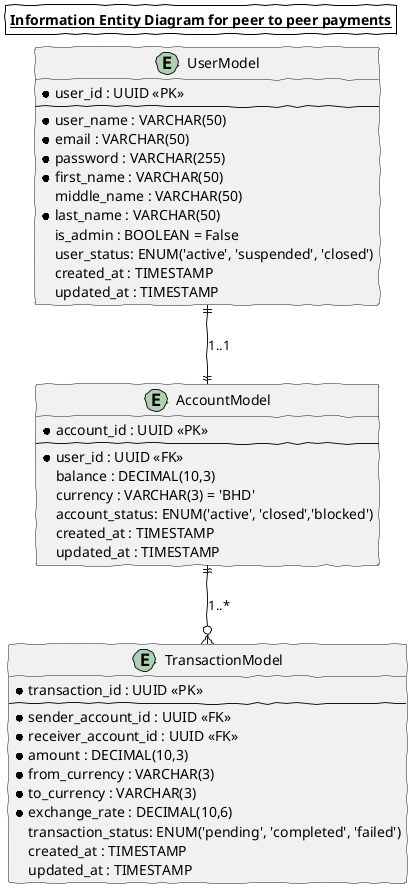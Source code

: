@startuml InformationEntityDiagram
skinparam handwritten true
skinparam titleBorder 1
skinparam titleBorderColor black
title **<u>Information Entity Diagram for peer to peer payments</u>**

entity UserModel{
    *user_id : UUID <<PK>>
    --
    *user_name : VARCHAR(50)
    *email : VARCHAR(50)
    *password : VARCHAR(255)
    *first_name : VARCHAR(50)
    middle_name : VARCHAR(50)
    *last_name : VARCHAR(50)
    is_admin : BOOLEAN = False
    user_status: ENUM('active', 'suspended', 'closed')
    created_at : TIMESTAMP
    updated_at : TIMESTAMP
}

entity AccountModel{
    *account_id : UUID <<PK>>
    --
    *user_id : UUID <<FK>>
    balance : DECIMAL(10,3)
    currency : VARCHAR(3) = 'BHD'
    account_status: ENUM('active', 'closed','blocked')
    created_at : TIMESTAMP
    updated_at : TIMESTAMP
}

entity TransactionModel{
    *transaction_id : UUID <<PK>>
    --
    *sender_account_id : UUID <<FK>>
    *receiver_account_id : UUID <<FK>>
    *amount : DECIMAL(10,3)
    *from_currency : VARCHAR(3)
    *to_currency : VARCHAR(3)
    *exchange_rate : DECIMAL(10,6)
    transaction_status: ENUM('pending', 'completed', 'failed')
    created_at : TIMESTAMP
    updated_at : TIMESTAMP
}

UserModel ||--|| AccountModel : 1..1
AccountModel ||--o{ TransactionModel : 1..*

@enduml
